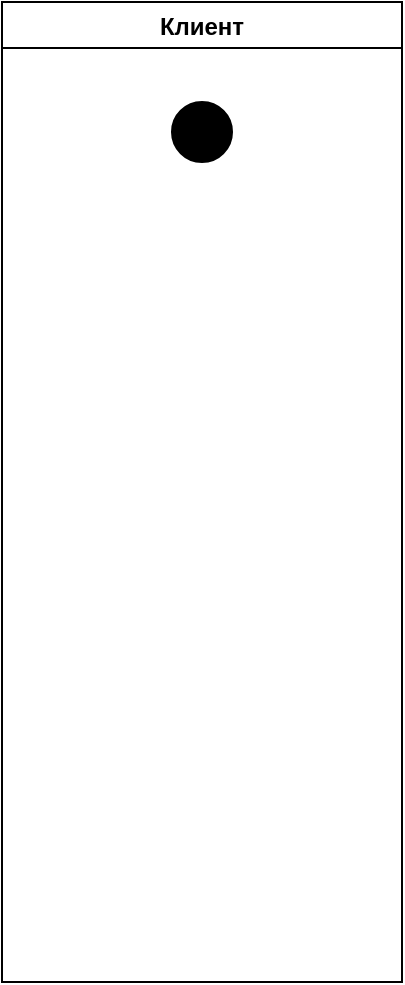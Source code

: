 <mxfile version="26.2.13">
  <diagram name="Page-1" id="M4zikVqhqEwIKT_qV2Aq">
    <mxGraphModel dx="780" dy="592" grid="1" gridSize="10" guides="1" tooltips="1" connect="1" arrows="1" fold="1" page="1" pageScale="1" pageWidth="850" pageHeight="1100" math="0" shadow="0">
      <root>
        <mxCell id="0" />
        <mxCell id="1" parent="0" />
        <mxCell id="rKoJERwkLrKyihK8HBNI-9" value="Клиент" style="swimlane;" vertex="1" parent="1">
          <mxGeometry x="10" y="10" width="200" height="490" as="geometry" />
        </mxCell>
        <mxCell id="rKoJERwkLrKyihK8HBNI-10" value="" style="ellipse;whiteSpace=wrap;html=1;aspect=fixed;fillColor=#000000;" vertex="1" parent="rKoJERwkLrKyihK8HBNI-9">
          <mxGeometry x="85" y="50" width="30" height="30" as="geometry" />
        </mxCell>
      </root>
    </mxGraphModel>
  </diagram>
</mxfile>
